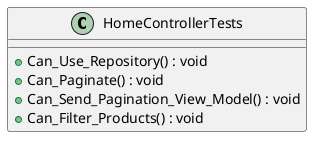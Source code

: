 @startuml
class HomeControllerTests {
    + Can_Use_Repository() : void
    + Can_Paginate() : void
    + Can_Send_Pagination_View_Model() : void
    + Can_Filter_Products() : void
}
@enduml
